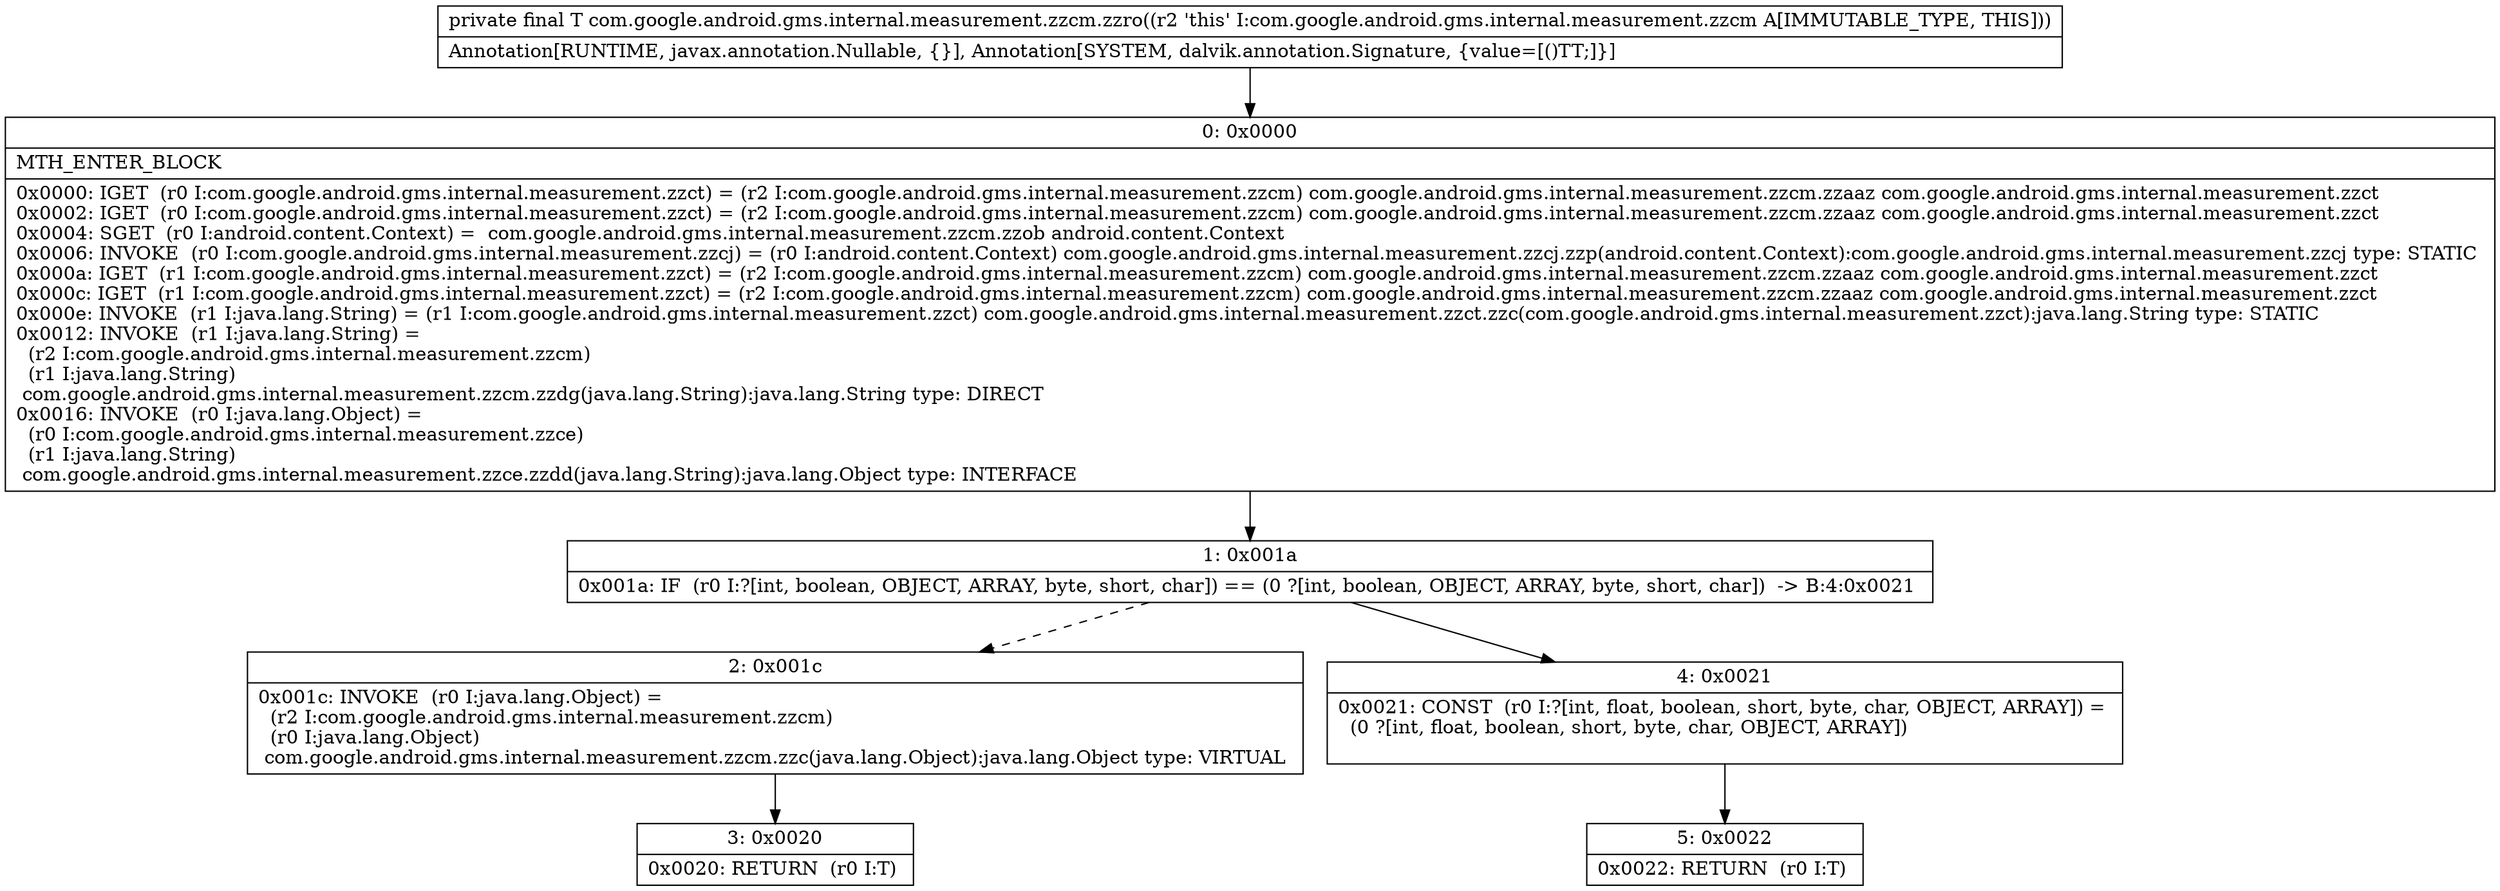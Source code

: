 digraph "CFG forcom.google.android.gms.internal.measurement.zzcm.zzro()Ljava\/lang\/Object;" {
Node_0 [shape=record,label="{0\:\ 0x0000|MTH_ENTER_BLOCK\l|0x0000: IGET  (r0 I:com.google.android.gms.internal.measurement.zzct) = (r2 I:com.google.android.gms.internal.measurement.zzcm) com.google.android.gms.internal.measurement.zzcm.zzaaz com.google.android.gms.internal.measurement.zzct \l0x0002: IGET  (r0 I:com.google.android.gms.internal.measurement.zzct) = (r2 I:com.google.android.gms.internal.measurement.zzcm) com.google.android.gms.internal.measurement.zzcm.zzaaz com.google.android.gms.internal.measurement.zzct \l0x0004: SGET  (r0 I:android.content.Context) =  com.google.android.gms.internal.measurement.zzcm.zzob android.content.Context \l0x0006: INVOKE  (r0 I:com.google.android.gms.internal.measurement.zzcj) = (r0 I:android.content.Context) com.google.android.gms.internal.measurement.zzcj.zzp(android.content.Context):com.google.android.gms.internal.measurement.zzcj type: STATIC \l0x000a: IGET  (r1 I:com.google.android.gms.internal.measurement.zzct) = (r2 I:com.google.android.gms.internal.measurement.zzcm) com.google.android.gms.internal.measurement.zzcm.zzaaz com.google.android.gms.internal.measurement.zzct \l0x000c: IGET  (r1 I:com.google.android.gms.internal.measurement.zzct) = (r2 I:com.google.android.gms.internal.measurement.zzcm) com.google.android.gms.internal.measurement.zzcm.zzaaz com.google.android.gms.internal.measurement.zzct \l0x000e: INVOKE  (r1 I:java.lang.String) = (r1 I:com.google.android.gms.internal.measurement.zzct) com.google.android.gms.internal.measurement.zzct.zzc(com.google.android.gms.internal.measurement.zzct):java.lang.String type: STATIC \l0x0012: INVOKE  (r1 I:java.lang.String) = \l  (r2 I:com.google.android.gms.internal.measurement.zzcm)\l  (r1 I:java.lang.String)\l com.google.android.gms.internal.measurement.zzcm.zzdg(java.lang.String):java.lang.String type: DIRECT \l0x0016: INVOKE  (r0 I:java.lang.Object) = \l  (r0 I:com.google.android.gms.internal.measurement.zzce)\l  (r1 I:java.lang.String)\l com.google.android.gms.internal.measurement.zzce.zzdd(java.lang.String):java.lang.Object type: INTERFACE \l}"];
Node_1 [shape=record,label="{1\:\ 0x001a|0x001a: IF  (r0 I:?[int, boolean, OBJECT, ARRAY, byte, short, char]) == (0 ?[int, boolean, OBJECT, ARRAY, byte, short, char])  \-\> B:4:0x0021 \l}"];
Node_2 [shape=record,label="{2\:\ 0x001c|0x001c: INVOKE  (r0 I:java.lang.Object) = \l  (r2 I:com.google.android.gms.internal.measurement.zzcm)\l  (r0 I:java.lang.Object)\l com.google.android.gms.internal.measurement.zzcm.zzc(java.lang.Object):java.lang.Object type: VIRTUAL \l}"];
Node_3 [shape=record,label="{3\:\ 0x0020|0x0020: RETURN  (r0 I:T) \l}"];
Node_4 [shape=record,label="{4\:\ 0x0021|0x0021: CONST  (r0 I:?[int, float, boolean, short, byte, char, OBJECT, ARRAY]) = \l  (0 ?[int, float, boolean, short, byte, char, OBJECT, ARRAY])\l \l}"];
Node_5 [shape=record,label="{5\:\ 0x0022|0x0022: RETURN  (r0 I:T) \l}"];
MethodNode[shape=record,label="{private final T com.google.android.gms.internal.measurement.zzcm.zzro((r2 'this' I:com.google.android.gms.internal.measurement.zzcm A[IMMUTABLE_TYPE, THIS]))  | Annotation[RUNTIME, javax.annotation.Nullable, \{\}], Annotation[SYSTEM, dalvik.annotation.Signature, \{value=[()TT;]\}]\l}"];
MethodNode -> Node_0;
Node_0 -> Node_1;
Node_1 -> Node_2[style=dashed];
Node_1 -> Node_4;
Node_2 -> Node_3;
Node_4 -> Node_5;
}

